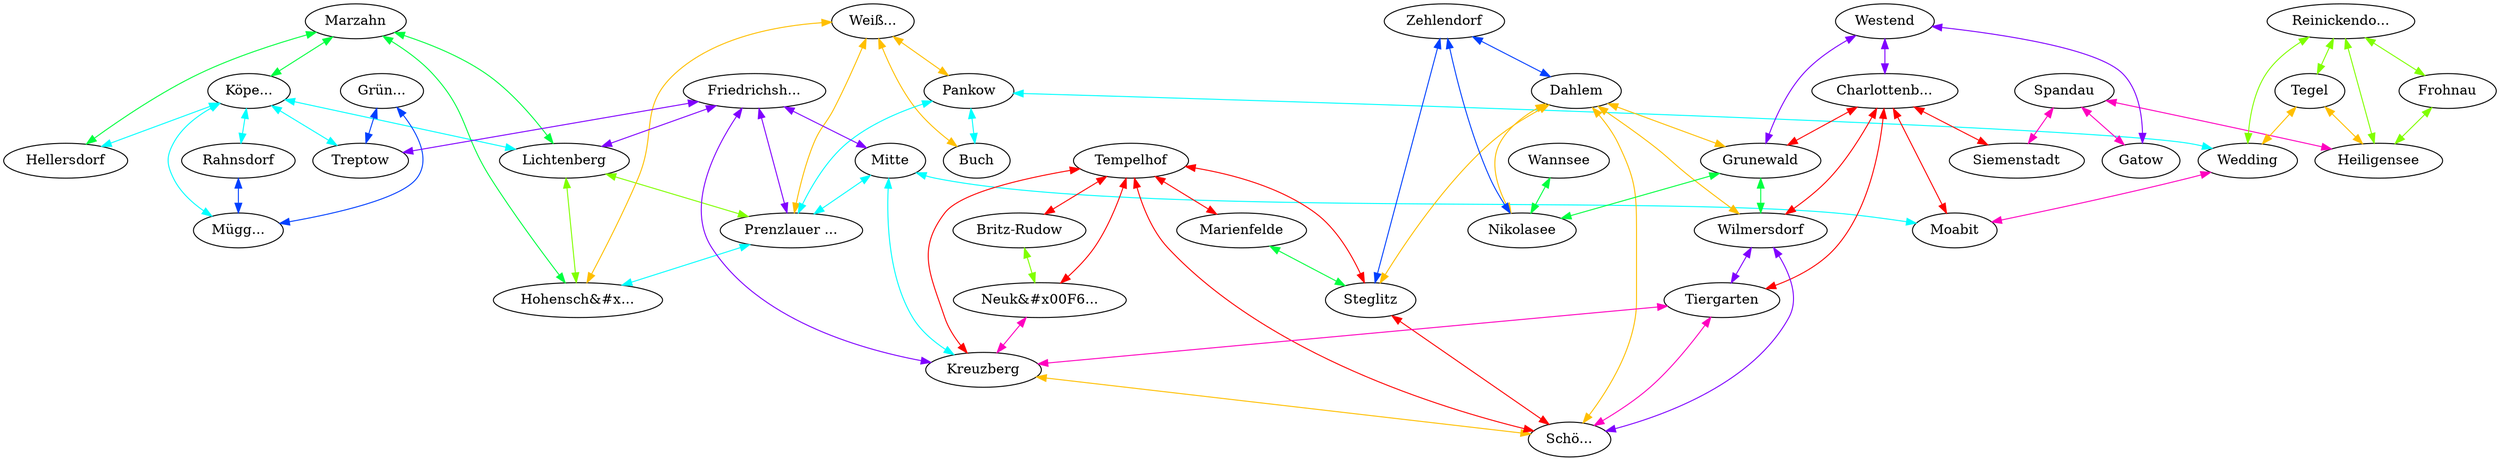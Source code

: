 graph x {
"Rahnsdorf" [pos="7.73611111111111,-5.11111111111111",label="Rahnsdorf"]
"M&#x00FC;ggelheim" [pos="7.38888888888889,-5.84722222222222",label="M&#x00FC;gg..."]
"K&#x00F6;penick" [pos="6.875,-4.66666666666667",label="K&#x00F6;pe..."]
"Hellersdorf" [pos="6.55555555555556,-3.65277777777778",label="Hellersdorf"]
"Marzahn" [pos="5.80555555555556,-3.23611111111111",label="Marzahn"]
"Lichtenberg" [pos="5.47222222222222,-4.20833333333333",label="Lichtenberg"]
"Treptow" [pos="5.33333333333333,-5.22222222222222",label="Treptow"]
"Gr&#x00FC;nau" [pos="5.86111111111111,-5.66666666666667",label="Gr&#x00FC;n..."]
"Hohensch&#x00F6;nhausen" [pos="5.27777777777778,-2.72222222222222",label="Hohensch&#x..."]
"Wei&#x00DF;ensee" [pos="4.63888888888889,-2.11111111111111",label="Wei&#x00DF;..."]
"Buch" [pos="4.88888888888889,-1.22222222222222",label="Buch"]
"Pankow" [pos="3.86111111111111,-1.66666666666667",label="Pankow"]
"Prenzlauer Berg" [pos="4.69444444444444,-3.15277777777778",label="Prenzlauer ..."]
"Friedrichshain" [pos="4.51388888888889,-3.48611111111111",label="Friedrichsh..."]
"Mitte" [pos="4.05555555555556,-3.55555555555556",label="Mitte"]
"Kreuzberg" [pos="3.65277777777778,-3.97222222222222",label="Kreuzberg"]
"Neuk&#x00F6;len" [pos="4.38888888888889,-4.66666666666667",label="Neuk&#x00F6..."]
"Britz-Rudow" [pos="5.02777777777778,-5.66666666666667",label="Britz-Rudow"]
"Tempelhof" [pos="3.84722222222222,-5.36111111111111",label="Tempelhof"]
"Marienfelde" [pos="3.76388888888889,-6.05555555555556",label="Marienfelde"]
"Steglitz" [pos="2.86111111111111,-5.55555555555556",label="Steglitz"]
"Sch&#x00F6;neberg" [pos="3.25,-4.27777777777778",label="Sch&#x00F6;..."]
"Dahlem" [pos="2.52777777777778,-4.84722222222222",label="Dahlem"]
"Zehlendorf" [pos="2.13888888888889,-5.34722222222222",label="Zehlendorf"]
"Nikolasee" [pos="1.40277777777778,-5",label="Nikolasee"]
"Wannsee" [pos="0.597222222222222,-5.875",label="Wannsee"]
"Gatow" [pos="0.680555555555556,-4.58333333333333",label="Gatow"]
"Spandau" [pos="1.02777777777778,-2.69444444444444",label="Spandau"]
"Siemenstadt" [pos="1.81944444444444,-2.88888888888889",label="Siemenstadt"]
"Westend" [pos="1.66666666666667,-3.43055555555556",label="Westend"]
"Charlottenburg" [pos="2.18055555555556,-3.55555555555556",label="Charlottenb..."]
"Grunewald" [pos="1.48611111111111,-4.18055555555556",label="Grunewald"]
"Wilmersdorf" [pos="2.72222222222222,-4.01388888888889",label="Wilmersdorf"]
"Tiergarten" [pos="3.13888888888889,-3.625",label="Tiergarten"]
"Moabit" [pos="3.20833333333333,-3.27777777777778",label="Moabit"]
"Wedding" [pos="3.44444444444444,-2.90277777777778",label="Wedding"]
"Reinickendorf" [pos="2.95833333333333,-1.98611111111111",label="Reinickendo..."]
"Frohnau" [pos="2.51388888888889,-0.916666666666667",label="Frohnau"]
"Tegel" [pos="2.44444444444444,-2.65277777777778",label="Tegel"]
"Heiligensee" [pos="1.80555555555556,-1.45833333333333",label="Heiligensee"]
"Wei&#x00DF;ensee" -- "Hohensch&#x00F6;nhausen" [dir="both",color="0.125,1,1"]
"Wei&#x00DF;ensee" -- "Prenzlauer Berg" [dir="both",color="0.125,1,1"]
"Wei&#x00DF;ensee" -- "Pankow" [dir="both",color="0.125,1,1"]
"Wei&#x00DF;ensee" -- "Buch" [dir="both",color="0.125,1,1"]
"Reinickendorf" -- "Frohnau" [dir="both",color="0.25,1,1"]
"Reinickendorf" -- "Heiligensee" [dir="both",color="0.25,1,1"]
"Reinickendorf" -- "Tegel" [dir="both",color="0.25,1,1"]
"Reinickendorf" -- "Wedding" [dir="both",color="0.25,1,1"]
"Marzahn" -- "Lichtenberg" [dir="both",color="0.375,1,1"]
"Marzahn" -- "Hohensch&#x00F6;nhausen" [dir="both",color="0.375,1,1"]
"Marzahn" -- "K&#x00F6;penick" [dir="both",color="0.375,1,1"]
"Marzahn" -- "Hellersdorf" [dir="both",color="0.375,1,1"]
"K&#x00F6;penick" -- "Lichtenberg" [dir="both",color="0.5,1,1"]
"K&#x00F6;penick" -- "Rahnsdorf" [dir="both",color="0.5,1,1"]
"K&#x00F6;penick" -- "M&#x00FC;ggelheim" [dir="both",color="0.5,1,1"]
"K&#x00F6;penick" -- "Treptow" [dir="both",color="0.5,1,1"]
"K&#x00F6;penick" -- "Hellersdorf" [dir="both",color="0.5,1,1"]
"Zehlendorf" -- "Steglitz" [dir="both",color="0.625,1,1"]
"Zehlendorf" -- "Dahlem" [dir="both",color="0.625,1,1"]
"Zehlendorf" -- "Nikolasee" [dir="both",color="0.625,1,1"]
"Friedrichshain" -- "Lichtenberg" [dir="both",color="0.75,1,1"]
"Friedrichshain" -- "Prenzlauer Berg" [dir="both",color="0.75,1,1"]
"Friedrichshain" -- "Mitte" [dir="both",color="0.75,1,1"]
"Friedrichshain" -- "Kreuzberg" [dir="both",color="0.75,1,1"]
"Friedrichshain" -- "Treptow" [dir="both",color="0.75,1,1"]
"Spandau" -- "Siemenstadt" [dir="both",color="0.875,1,1"]
"Spandau" -- "Heiligensee" [dir="both",color="0.875,1,1"]
"Spandau" -- "Gatow" [dir="both",color="0.875,1,1"]
"Tempelhof" -- "Sch&#x00F6;neberg" [dir="both",color="1,1,1"]
"Tempelhof" -- "Steglitz" [dir="both",color="1,1,1"]
"Tempelhof" -- "Britz-Rudow" [dir="both",color="1,1,1"]
"Tempelhof" -- "Marienfelde" [dir="both",color="1,1,1"]
"Tempelhof" -- "Neuk&#x00F6;len" [dir="both",color="1,1,1"]
"Tempelhof" -- "Kreuzberg" [dir="both",color="1,1,1"]
"Dahlem" -- "Wilmersdorf" [dir="both",color="0.125,1,1"]
"Dahlem" -- "Steglitz" [dir="both",color="0.125,1,1"]
"Dahlem" -- "Sch&#x00F6;neberg" [dir="both",color="0.125,1,1"]
"Dahlem" -- "Grunewald" [dir="both",color="0.125,1,1"]
"Dahlem" -- "Nikolasee" [dir="both",color="0.125,1,1"]
"Britz-Rudow" -- "Neuk&#x00F6;len" [dir="both",color="0.25,1,1"]
"Marienfelde" -- "Steglitz" [dir="both",color="0.375,1,1"]
"Pankow" -- "Wedding" [dir="both",color="0.5,1,1"]
"Pankow" -- "Prenzlauer Berg" [dir="both",color="0.5,1,1"]
"Pankow" -- "Buch" [dir="both",color="0.5,1,1"]
"Gr&#x00FC;nau" -- "M&#x00FC;ggelheim" [dir="both",color="0.625,1,1"]
"Gr&#x00FC;nau" -- "Treptow" [dir="both",color="0.625,1,1"]
"Westend" -- "Gatow" [dir="both",color="0.75,1,1"]
"Westend" -- "Grunewald" [dir="both",color="0.75,1,1"]
"Westend" -- "Charlottenburg" [dir="both",color="0.75,1,1"]
"Neuk&#x00F6;len" -- "Kreuzberg" [dir="both",color="0.875,1,1"]
"Charlottenburg" -- "Wilmersdorf" [dir="both",color="1,1,1"]
"Charlottenburg" -- "Siemenstadt" [dir="both",color="1,1,1"]
"Charlottenburg" -- "Tiergarten" [dir="both",color="1,1,1"]
"Charlottenburg" -- "Grunewald" [dir="both",color="1,1,1"]
"Charlottenburg" -- "Moabit" [dir="both",color="1,1,1"]
"Lichtenberg" -- "Hohensch&#x00F6;nhausen" [dir="both",color="0.25,1,1"]
"Lichtenberg" -- "Prenzlauer Berg" [dir="both",color="0.25,1,1"]
"Grunewald" -- "Wilmersdorf" [dir="both",color="0.375,1,1"]
"Grunewald" -- "Nikolasee" [dir="both",color="0.375,1,1"]
"Mitte" -- "Moabit" [dir="both",color="0.5,1,1"]
"Mitte" -- "Prenzlauer Berg" [dir="both",color="0.5,1,1"]
"Mitte" -- "Kreuzberg" [dir="both",color="0.5,1,1"]
"Rahnsdorf" -- "M&#x00FC;ggelheim" [dir="both",color="0.625,1,1"]
"Wilmersdorf" -- "Sch&#x00F6;neberg" [dir="both",color="0.75,1,1"]
"Wilmersdorf" -- "Tiergarten" [dir="both",color="0.75,1,1"]
"Tiergarten" -- "Sch&#x00F6;neberg" [dir="both",color="0.875,1,1"]
"Tiergarten" -- "Kreuzberg" [dir="both",color="0.875,1,1"]
"Steglitz" -- "Sch&#x00F6;neberg" [dir="both",color="1,1,1"]
"Tegel" -- "Wedding" [dir="both",color="0.125,1,1"]
"Tegel" -- "Heiligensee" [dir="both",color="0.125,1,1"]
"Frohnau" -- "Heiligensee" [dir="both",color="0.25,1,1"]
"Wannsee" -- "Nikolasee" [dir="both",color="0.375,1,1"]
"Prenzlauer Berg" -- "Hohensch&#x00F6;nhausen" [dir="both",color="0.5,1,1"]
"Wedding" -- "Moabit" [dir="both",color="0.875,1,1"]
"Kreuzberg" -- "Sch&#x00F6;neberg" [dir="both",color="0.125,1,1"]
}
